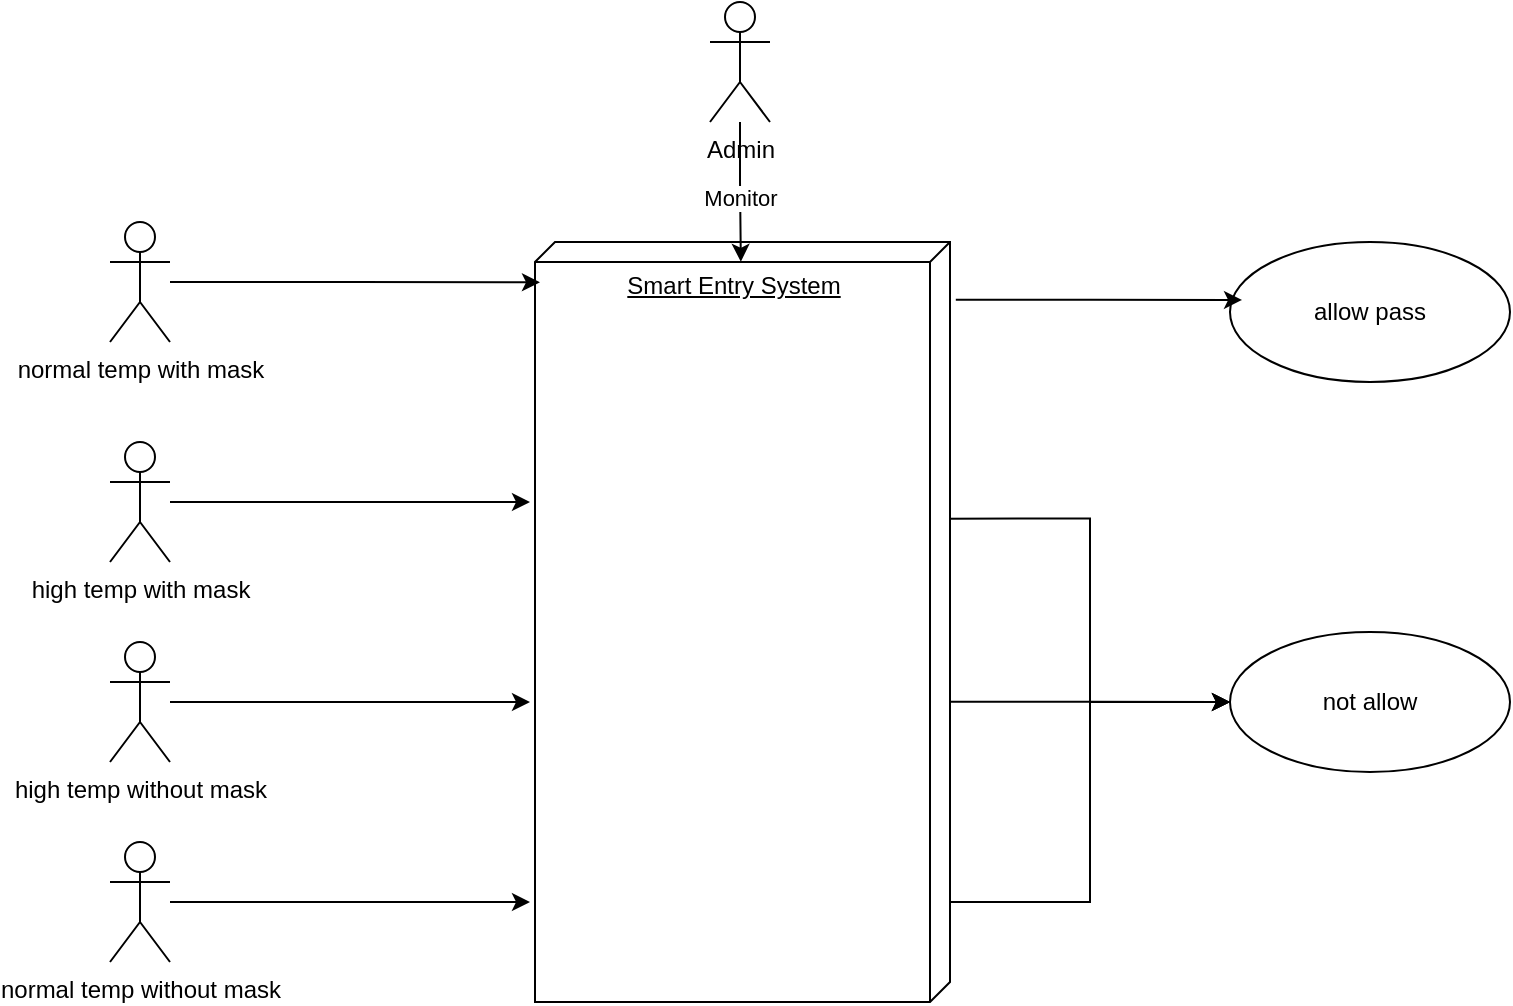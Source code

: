 <mxfile version="24.7.7" pages="4">
  <diagram id="C5RBs43oDa-KdzZeNtuy" name="user cases">
    <mxGraphModel dx="1395" dy="615" grid="1" gridSize="10" guides="1" tooltips="1" connect="1" arrows="1" fold="1" page="1" pageScale="1" pageWidth="827" pageHeight="1169" math="0" shadow="0">
      <root>
        <mxCell id="WIyWlLk6GJQsqaUBKTNV-0" />
        <mxCell id="WIyWlLk6GJQsqaUBKTNV-1" parent="WIyWlLk6GJQsqaUBKTNV-0" />
        <mxCell id="0QGMCRXz4lvSK_JVcnAO-0" value="normal temp with mask" style="shape=umlActor;verticalLabelPosition=bottom;verticalAlign=top;html=1;" parent="WIyWlLk6GJQsqaUBKTNV-1" vertex="1">
          <mxGeometry x="64" y="160" width="30" height="60" as="geometry" />
        </mxCell>
        <mxCell id="0QGMCRXz4lvSK_JVcnAO-1" value="high temp with mask" style="shape=umlActor;verticalLabelPosition=bottom;verticalAlign=top;html=1;" parent="WIyWlLk6GJQsqaUBKTNV-1" vertex="1">
          <mxGeometry x="64" y="270" width="30" height="60" as="geometry" />
        </mxCell>
        <mxCell id="0QGMCRXz4lvSK_JVcnAO-2" value="high temp without mask" style="shape=umlActor;verticalLabelPosition=bottom;verticalAlign=top;html=1;" parent="WIyWlLk6GJQsqaUBKTNV-1" vertex="1">
          <mxGeometry x="64" y="370" width="30" height="60" as="geometry" />
        </mxCell>
        <mxCell id="0QGMCRXz4lvSK_JVcnAO-33" style="edgeStyle=orthogonalEdgeStyle;rounded=0;orthogonalLoop=1;jettySize=auto;html=1;" parent="WIyWlLk6GJQsqaUBKTNV-1" source="0QGMCRXz4lvSK_JVcnAO-3" edge="1">
          <mxGeometry relative="1" as="geometry">
            <mxPoint x="274.0" y="500" as="targetPoint" />
          </mxGeometry>
        </mxCell>
        <mxCell id="0QGMCRXz4lvSK_JVcnAO-3" value="normal temp without mask" style="shape=umlActor;verticalLabelPosition=bottom;verticalAlign=top;html=1;" parent="WIyWlLk6GJQsqaUBKTNV-1" vertex="1">
          <mxGeometry x="64" y="470" width="30" height="60" as="geometry" />
        </mxCell>
        <mxCell id="0QGMCRXz4lvSK_JVcnAO-4" value="Admin" style="shape=umlActor;verticalLabelPosition=bottom;verticalAlign=top;html=1;" parent="WIyWlLk6GJQsqaUBKTNV-1" vertex="1">
          <mxGeometry x="364" y="50" width="30" height="60" as="geometry" />
        </mxCell>
        <mxCell id="0QGMCRXz4lvSK_JVcnAO-10" value="allow pass" style="ellipse;whiteSpace=wrap;html=1;" parent="WIyWlLk6GJQsqaUBKTNV-1" vertex="1">
          <mxGeometry x="624" y="170" width="140" height="70" as="geometry" />
        </mxCell>
        <mxCell id="xtEBeBCp0FPaz9sLcxb2-2" style="edgeStyle=orthogonalEdgeStyle;rounded=0;orthogonalLoop=1;jettySize=auto;html=1;entryX=0;entryY=0.5;entryDx=0;entryDy=0;exitX=0.364;exitY=0.012;exitDx=0;exitDy=0;exitPerimeter=0;" edge="1" parent="WIyWlLk6GJQsqaUBKTNV-1" source="0QGMCRXz4lvSK_JVcnAO-24" target="xtEBeBCp0FPaz9sLcxb2-1">
          <mxGeometry relative="1" as="geometry" />
        </mxCell>
        <mxCell id="xtEBeBCp0FPaz9sLcxb2-3" style="edgeStyle=orthogonalEdgeStyle;rounded=0;orthogonalLoop=1;jettySize=auto;html=1;entryX=0;entryY=0.5;entryDx=0;entryDy=0;exitX=0.605;exitY=0;exitDx=0;exitDy=0;exitPerimeter=0;" edge="1" parent="WIyWlLk6GJQsqaUBKTNV-1" source="0QGMCRXz4lvSK_JVcnAO-24" target="xtEBeBCp0FPaz9sLcxb2-1">
          <mxGeometry relative="1" as="geometry" />
        </mxCell>
        <mxCell id="xtEBeBCp0FPaz9sLcxb2-4" style="edgeStyle=orthogonalEdgeStyle;rounded=0;orthogonalLoop=1;jettySize=auto;html=1;entryX=0;entryY=0.5;entryDx=0;entryDy=0;" edge="1" parent="WIyWlLk6GJQsqaUBKTNV-1" source="0QGMCRXz4lvSK_JVcnAO-24" target="xtEBeBCp0FPaz9sLcxb2-1">
          <mxGeometry relative="1" as="geometry">
            <Array as="points">
              <mxPoint x="554" y="500" />
              <mxPoint x="554" y="400" />
            </Array>
          </mxGeometry>
        </mxCell>
        <mxCell id="0QGMCRXz4lvSK_JVcnAO-24" value="&lt;div style=&quot;&quot;&gt;&lt;span style=&quot;background-color: initial;&quot;&gt;Smart Entry System&lt;/span&gt;&lt;/div&gt;" style="verticalAlign=top;align=center;spacingTop=8;spacingLeft=2;spacingRight=12;shape=cube;size=10;direction=south;fontStyle=4;html=1;whiteSpace=wrap;" parent="WIyWlLk6GJQsqaUBKTNV-1" vertex="1">
          <mxGeometry x="276.5" y="170" width="207.5" height="380" as="geometry" />
        </mxCell>
        <mxCell id="0QGMCRXz4lvSK_JVcnAO-26" style="edgeStyle=orthogonalEdgeStyle;rounded=0;orthogonalLoop=1;jettySize=auto;html=1;entryX=0.026;entryY=0.504;entryDx=0;entryDy=0;entryPerimeter=0;" parent="WIyWlLk6GJQsqaUBKTNV-1" source="0QGMCRXz4lvSK_JVcnAO-4" target="0QGMCRXz4lvSK_JVcnAO-24" edge="1">
          <mxGeometry relative="1" as="geometry" />
        </mxCell>
        <mxCell id="0QGMCRXz4lvSK_JVcnAO-27" value="Monitor" style="edgeLabel;html=1;align=center;verticalAlign=middle;resizable=0;points=[];" parent="0QGMCRXz4lvSK_JVcnAO-26" vertex="1" connectable="0">
          <mxGeometry x="0.094" y="-1" relative="1" as="geometry">
            <mxPoint as="offset" />
          </mxGeometry>
        </mxCell>
        <mxCell id="0QGMCRXz4lvSK_JVcnAO-30" style="edgeStyle=orthogonalEdgeStyle;rounded=0;orthogonalLoop=1;jettySize=auto;html=1;entryX=0.053;entryY=0.988;entryDx=0;entryDy=0;entryPerimeter=0;" parent="WIyWlLk6GJQsqaUBKTNV-1" source="0QGMCRXz4lvSK_JVcnAO-0" target="0QGMCRXz4lvSK_JVcnAO-24" edge="1">
          <mxGeometry relative="1" as="geometry" />
        </mxCell>
        <mxCell id="0QGMCRXz4lvSK_JVcnAO-31" style="edgeStyle=orthogonalEdgeStyle;rounded=0;orthogonalLoop=1;jettySize=auto;html=1;" parent="WIyWlLk6GJQsqaUBKTNV-1" source="0QGMCRXz4lvSK_JVcnAO-1" edge="1">
          <mxGeometry relative="1" as="geometry">
            <mxPoint x="274" y="300" as="targetPoint" />
          </mxGeometry>
        </mxCell>
        <mxCell id="0QGMCRXz4lvSK_JVcnAO-32" style="edgeStyle=orthogonalEdgeStyle;rounded=0;orthogonalLoop=1;jettySize=auto;html=1;" parent="WIyWlLk6GJQsqaUBKTNV-1" source="0QGMCRXz4lvSK_JVcnAO-2" edge="1">
          <mxGeometry relative="1" as="geometry">
            <mxPoint x="274" y="400" as="targetPoint" />
          </mxGeometry>
        </mxCell>
        <mxCell id="xtEBeBCp0FPaz9sLcxb2-0" style="edgeStyle=orthogonalEdgeStyle;rounded=0;orthogonalLoop=1;jettySize=auto;html=1;entryX=0.043;entryY=0.414;entryDx=0;entryDy=0;entryPerimeter=0;exitX=0.076;exitY=-0.014;exitDx=0;exitDy=0;exitPerimeter=0;" edge="1" parent="WIyWlLk6GJQsqaUBKTNV-1" source="0QGMCRXz4lvSK_JVcnAO-24" target="0QGMCRXz4lvSK_JVcnAO-10">
          <mxGeometry relative="1" as="geometry" />
        </mxCell>
        <mxCell id="xtEBeBCp0FPaz9sLcxb2-1" value="not allow" style="ellipse;whiteSpace=wrap;html=1;" vertex="1" parent="WIyWlLk6GJQsqaUBKTNV-1">
          <mxGeometry x="624" y="365" width="140" height="70" as="geometry" />
        </mxCell>
      </root>
    </mxGraphModel>
  </diagram>
  <diagram id="FHRo0koj6ilt4YAGi9Yn" name="sequence diagram">
    <mxGraphModel dx="1034" dy="452" grid="1" gridSize="10" guides="1" tooltips="1" connect="1" arrows="1" fold="1" page="1" pageScale="1" pageWidth="827" pageHeight="1169" math="0" shadow="0">
      <root>
        <mxCell id="0" />
        <mxCell id="1" parent="0" />
        <mxCell id="QjpgvyxD9soHx6lmHtPM-10" style="edgeStyle=orthogonalEdgeStyle;rounded=0;orthogonalLoop=1;jettySize=auto;html=1;curved=0;" edge="1" parent="1">
          <mxGeometry relative="1" as="geometry">
            <mxPoint x="59.929" y="240" as="sourcePoint" />
            <mxPoint x="189.5" y="240" as="targetPoint" />
          </mxGeometry>
        </mxCell>
        <mxCell id="QjpgvyxD9soHx6lmHtPM-13" value="read" style="edgeLabel;html=1;align=center;verticalAlign=middle;resizable=0;points=[];" vertex="1" connectable="0" parent="QjpgvyxD9soHx6lmHtPM-10">
          <mxGeometry x="-0.009" relative="1" as="geometry">
            <mxPoint y="-10" as="offset" />
          </mxGeometry>
        </mxCell>
        <mxCell id="QjpgvyxD9soHx6lmHtPM-1" value="Raspberry Pi" style="shape=umlLifeline;perimeter=lifelinePerimeter;whiteSpace=wrap;html=1;container=1;dropTarget=0;collapsible=0;recursiveResize=0;outlineConnect=0;portConstraint=eastwest;newEdgeStyle={&quot;curved&quot;:0,&quot;rounded&quot;:0};" vertex="1" parent="1">
          <mxGeometry x="10" y="180" width="100" height="460" as="geometry" />
        </mxCell>
        <mxCell id="QjpgvyxD9soHx6lmHtPM-15" value="" style="html=1;points=[[0,0,0,0,5],[0,1,0,0,-5],[1,0,0,0,5],[1,1,0,0,-5]];perimeter=orthogonalPerimeter;outlineConnect=0;targetShapes=umlLifeline;portConstraint=eastwest;newEdgeStyle={&quot;curved&quot;:0,&quot;rounded&quot;:0};" vertex="1" parent="QjpgvyxD9soHx6lmHtPM-1">
          <mxGeometry x="45" y="50" width="10" height="400" as="geometry" />
        </mxCell>
        <mxCell id="QjpgvyxD9soHx6lmHtPM-20" style="edgeStyle=orthogonalEdgeStyle;rounded=0;orthogonalLoop=1;jettySize=auto;html=1;curved=0;" edge="1" parent="QjpgvyxD9soHx6lmHtPM-1" target="QjpgvyxD9soHx6lmHtPM-30">
          <mxGeometry relative="1" as="geometry">
            <mxPoint x="65" y="130" as="sourcePoint" />
            <mxPoint x="65" y="160" as="targetPoint" />
            <Array as="points">
              <mxPoint x="100" y="130" />
              <mxPoint x="100" y="210" />
            </Array>
          </mxGeometry>
        </mxCell>
        <mxCell id="QjpgvyxD9soHx6lmHtPM-21" value="is normal temp ?" style="edgeLabel;html=1;align=center;verticalAlign=middle;resizable=0;points=[];" vertex="1" connectable="0" parent="QjpgvyxD9soHx6lmHtPM-20">
          <mxGeometry x="-0.55" relative="1" as="geometry">
            <mxPoint x="27" y="-10" as="offset" />
          </mxGeometry>
        </mxCell>
        <mxCell id="QjpgvyxD9soHx6lmHtPM-25" value="Yes" style="edgeLabel;html=1;align=center;verticalAlign=middle;resizable=0;points=[];" vertex="1" connectable="0" parent="QjpgvyxD9soHx6lmHtPM-20">
          <mxGeometry x="0.592" y="2" relative="1" as="geometry">
            <mxPoint x="14" y="-52" as="offset" />
          </mxGeometry>
        </mxCell>
        <mxCell id="QjpgvyxD9soHx6lmHtPM-30" value="" style="html=1;points=[[0,0,0,0,5],[0,1,0,0,-5],[1,0,0,0,5],[1,1,0,0,-5]];perimeter=orthogonalPerimeter;outlineConnect=0;targetShapes=umlLifeline;portConstraint=eastwest;newEdgeStyle={&quot;curved&quot;:0,&quot;rounded&quot;:0};" vertex="1" parent="QjpgvyxD9soHx6lmHtPM-1">
          <mxGeometry x="55" y="130" width="10" height="80" as="geometry" />
        </mxCell>
        <mxCell id="QjpgvyxD9soHx6lmHtPM-35" style="edgeStyle=orthogonalEdgeStyle;rounded=0;orthogonalLoop=1;jettySize=auto;html=1;curved=0;" edge="1" parent="QjpgvyxD9soHx6lmHtPM-1" target="QjpgvyxD9soHx6lmHtPM-37">
          <mxGeometry relative="1" as="geometry">
            <mxPoint x="55" y="250" as="sourcePoint" />
            <mxPoint x="70" y="330" as="targetPoint" />
            <Array as="points">
              <mxPoint x="80" y="250" />
              <mxPoint x="80" y="330" />
            </Array>
          </mxGeometry>
        </mxCell>
        <mxCell id="QjpgvyxD9soHx6lmHtPM-40" value="Process Images or Video Stream with CNN and OpenCV" style="edgeLabel;html=1;align=center;verticalAlign=middle;resizable=0;points=[];" vertex="1" connectable="0" parent="QjpgvyxD9soHx6lmHtPM-35">
          <mxGeometry x="-0.222" relative="1" as="geometry">
            <mxPoint x="140" y="-12" as="offset" />
          </mxGeometry>
        </mxCell>
        <mxCell id="QjpgvyxD9soHx6lmHtPM-37" value="" style="html=1;points=[[0,0,0,0,5],[0,1,0,0,-5],[1,0,0,0,5],[1,1,0,0,-5]];perimeter=orthogonalPerimeter;outlineConnect=0;targetShapes=umlLifeline;portConstraint=eastwest;newEdgeStyle={&quot;curved&quot;:0,&quot;rounded&quot;:0};" vertex="1" parent="QjpgvyxD9soHx6lmHtPM-1">
          <mxGeometry x="55" y="250" width="10" height="80" as="geometry" />
        </mxCell>
        <mxCell id="QjpgvyxD9soHx6lmHtPM-2" value="IR sensor" style="shape=umlLifeline;perimeter=lifelinePerimeter;whiteSpace=wrap;html=1;container=1;dropTarget=0;collapsible=0;recursiveResize=0;outlineConnect=0;portConstraint=eastwest;newEdgeStyle={&quot;curved&quot;:0,&quot;rounded&quot;:0};" vertex="1" parent="1">
          <mxGeometry x="140" y="180" width="100" height="460" as="geometry" />
        </mxCell>
        <mxCell id="QjpgvyxD9soHx6lmHtPM-16" value="" style="html=1;points=[[0,0,0,0,5],[0,1,0,0,-5],[1,0,0,0,5],[1,1,0,0,-5]];perimeter=orthogonalPerimeter;outlineConnect=0;targetShapes=umlLifeline;portConstraint=eastwest;newEdgeStyle={&quot;curved&quot;:0,&quot;rounded&quot;:0};" vertex="1" parent="QjpgvyxD9soHx6lmHtPM-2">
          <mxGeometry x="45" y="50" width="10" height="30" as="geometry" />
        </mxCell>
        <mxCell id="QjpgvyxD9soHx6lmHtPM-32" style="edgeStyle=orthogonalEdgeStyle;rounded=0;orthogonalLoop=1;jettySize=auto;html=1;curved=0;" edge="1" parent="1" target="QjpgvyxD9soHx6lmHtPM-31">
          <mxGeometry relative="1" as="geometry">
            <mxPoint x="67.65" y="540" as="sourcePoint" />
            <mxPoint x="812.35" y="541.1" as="targetPoint" />
            <Array as="points">
              <mxPoint x="416" y="540" />
              <mxPoint x="416" y="541" />
            </Array>
          </mxGeometry>
        </mxCell>
        <mxCell id="QjpgvyxD9soHx6lmHtPM-33" value="Send Processed Image or VIdeo Stream through Wifi to UI Monitor" style="edgeLabel;html=1;align=center;verticalAlign=middle;resizable=0;points=[];" vertex="1" connectable="0" parent="QjpgvyxD9soHx6lmHtPM-32">
          <mxGeometry x="-0.682" y="-2" relative="1" as="geometry">
            <mxPoint x="228" y="-12" as="offset" />
          </mxGeometry>
        </mxCell>
        <mxCell id="QjpgvyxD9soHx6lmHtPM-3" value="Camera" style="shape=umlLifeline;perimeter=lifelinePerimeter;whiteSpace=wrap;html=1;container=1;dropTarget=0;collapsible=0;recursiveResize=0;outlineConnect=0;portConstraint=eastwest;newEdgeStyle={&quot;curved&quot;:0,&quot;rounded&quot;:0};" vertex="1" parent="1">
          <mxGeometry x="270" y="180" width="100" height="460" as="geometry" />
        </mxCell>
        <mxCell id="QjpgvyxD9soHx6lmHtPM-7" value="LED" style="shape=umlLifeline;perimeter=lifelinePerimeter;whiteSpace=wrap;html=1;container=1;dropTarget=0;collapsible=0;recursiveResize=0;outlineConnect=0;portConstraint=eastwest;newEdgeStyle={&quot;curved&quot;:0,&quot;rounded&quot;:0};" vertex="1" parent="1">
          <mxGeometry x="390" y="180" width="100" height="460" as="geometry" />
        </mxCell>
        <mxCell id="QjpgvyxD9soHx6lmHtPM-8" value="Motor" style="shape=umlLifeline;perimeter=lifelinePerimeter;whiteSpace=wrap;html=1;container=1;dropTarget=0;collapsible=0;recursiveResize=0;outlineConnect=0;portConstraint=eastwest;newEdgeStyle={&quot;curved&quot;:0,&quot;rounded&quot;:0};" vertex="1" parent="1">
          <mxGeometry x="510" y="180" width="100" height="460" as="geometry" />
        </mxCell>
        <mxCell id="QjpgvyxD9soHx6lmHtPM-9" value="UI / Frontend / Monitor" style="shape=umlLifeline;perimeter=lifelinePerimeter;whiteSpace=wrap;html=1;container=1;dropTarget=0;collapsible=0;recursiveResize=0;outlineConnect=0;portConstraint=eastwest;newEdgeStyle={&quot;curved&quot;:0,&quot;rounded&quot;:0};" vertex="1" parent="1">
          <mxGeometry x="760" y="180" width="100" height="460" as="geometry" />
        </mxCell>
        <mxCell id="QjpgvyxD9soHx6lmHtPM-22" value="return" style="html=1;verticalAlign=bottom;endArrow=open;dashed=1;endSize=8;curved=0;rounded=0;" edge="1" parent="1">
          <mxGeometry relative="1" as="geometry">
            <mxPoint x="185" y="260" as="sourcePoint" />
            <mxPoint x="65" y="260" as="targetPoint" />
          </mxGeometry>
        </mxCell>
        <mxCell id="VcWdHnvXpeHY2NdDTLvW-1" style="edgeStyle=orthogonalEdgeStyle;rounded=0;orthogonalLoop=1;jettySize=auto;html=1;curved=0;" edge="1" parent="1" source="QjpgvyxD9soHx6lmHtPM-31" target="QjpgvyxD9soHx6lmHtPM-9">
          <mxGeometry relative="1" as="geometry">
            <Array as="points">
              <mxPoint x="750" y="580" />
              <mxPoint x="750" y="580" />
            </Array>
          </mxGeometry>
        </mxCell>
        <mxCell id="VcWdHnvXpeHY2NdDTLvW-2" value="display on UI, temperature and mask wearing info" style="edgeLabel;html=1;align=center;verticalAlign=middle;resizable=0;points=[];" vertex="1" connectable="0" parent="VcWdHnvXpeHY2NdDTLvW-1">
          <mxGeometry x="-0.148" y="2" relative="1" as="geometry">
            <mxPoint x="9" y="-18" as="offset" />
          </mxGeometry>
        </mxCell>
        <mxCell id="QjpgvyxD9soHx6lmHtPM-31" value="Wifi Module" style="shape=umlLifeline;perimeter=lifelinePerimeter;whiteSpace=wrap;html=1;container=1;dropTarget=0;collapsible=0;recursiveResize=0;outlineConnect=0;portConstraint=eastwest;newEdgeStyle={&quot;curved&quot;:0,&quot;rounded&quot;:0};" vertex="1" parent="1">
          <mxGeometry x="640" y="180" width="100" height="460" as="geometry" />
        </mxCell>
        <mxCell id="QjpgvyxD9soHx6lmHtPM-38" style="edgeStyle=orthogonalEdgeStyle;rounded=0;orthogonalLoop=1;jettySize=auto;html=1;curved=0;" edge="1" parent="1" target="QjpgvyxD9soHx6lmHtPM-3">
          <mxGeometry relative="1" as="geometry">
            <mxPoint x="60" y="410" as="sourcePoint" />
            <mxPoint x="317.25" y="400" as="targetPoint" />
          </mxGeometry>
        </mxCell>
        <mxCell id="QjpgvyxD9soHx6lmHtPM-39" value="Capture Image or Video Stream" style="edgeLabel;html=1;align=center;verticalAlign=middle;resizable=0;points=[];" vertex="1" connectable="0" parent="QjpgvyxD9soHx6lmHtPM-38">
          <mxGeometry x="-0.513" y="2" relative="1" as="geometry">
            <mxPoint x="72" y="-8" as="offset" />
          </mxGeometry>
        </mxCell>
        <mxCell id="QjpgvyxD9soHx6lmHtPM-41" style="edgeStyle=orthogonalEdgeStyle;rounded=0;orthogonalLoop=1;jettySize=auto;html=1;curved=0;" edge="1" parent="1" target="QjpgvyxD9soHx6lmHtPM-7">
          <mxGeometry relative="1" as="geometry">
            <mxPoint x="65" y="585" as="sourcePoint" />
            <mxPoint x="430" y="586" as="targetPoint" />
            <Array as="points">
              <mxPoint x="65" y="586" />
            </Array>
          </mxGeometry>
        </mxCell>
        <mxCell id="QjpgvyxD9soHx6lmHtPM-42" value="Control LED" style="edgeLabel;html=1;align=center;verticalAlign=middle;resizable=0;points=[];" vertex="1" connectable="0" parent="QjpgvyxD9soHx6lmHtPM-41">
          <mxGeometry x="-0.229" y="1" relative="1" as="geometry">
            <mxPoint x="14" y="-14" as="offset" />
          </mxGeometry>
        </mxCell>
        <mxCell id="QjpgvyxD9soHx6lmHtPM-43" style="edgeStyle=orthogonalEdgeStyle;rounded=0;orthogonalLoop=1;jettySize=auto;html=1;curved=0;" edge="1" parent="1">
          <mxGeometry relative="1" as="geometry">
            <mxPoint x="65" y="620" as="sourcePoint" />
            <mxPoint x="560" y="620" as="targetPoint" />
          </mxGeometry>
        </mxCell>
        <mxCell id="QjpgvyxD9soHx6lmHtPM-44" value="Control Motor Close or Open" style="edgeLabel;html=1;align=center;verticalAlign=middle;resizable=0;points=[];" vertex="1" connectable="0" parent="QjpgvyxD9soHx6lmHtPM-43">
          <mxGeometry x="-0.108" y="2" relative="1" as="geometry">
            <mxPoint y="-8" as="offset" />
          </mxGeometry>
        </mxCell>
      </root>
    </mxGraphModel>
  </diagram>
  <diagram id="dj8XRFqD-y6cjQ53Qm8I" name="component diagram">
    <mxGraphModel dx="1249" dy="546" grid="1" gridSize="10" guides="1" tooltips="1" connect="1" arrows="1" fold="1" page="1" pageScale="1" pageWidth="827" pageHeight="1169" math="0" shadow="0">
      <root>
        <mxCell id="0" />
        <mxCell id="1" parent="0" />
        <mxCell id="Gmq6YplB2k_XXYcuNW31-27" style="edgeStyle=orthogonalEdgeStyle;rounded=0;orthogonalLoop=1;jettySize=auto;html=1;entryX=1;entryY=0.5;entryDx=0;entryDy=0;" edge="1" parent="1" source="Gmq6YplB2k_XXYcuNW31-1" target="Gmq6YplB2k_XXYcuNW31-21">
          <mxGeometry relative="1" as="geometry" />
        </mxCell>
        <mxCell id="Gmq6YplB2k_XXYcuNW31-28" value="Facial Mask Detection" style="edgeLabel;html=1;align=center;verticalAlign=middle;resizable=0;points=[];" vertex="1" connectable="0" parent="Gmq6YplB2k_XXYcuNW31-27">
          <mxGeometry x="0.536" y="2" relative="1" as="geometry">
            <mxPoint as="offset" />
          </mxGeometry>
        </mxCell>
        <mxCell id="Gmq6YplB2k_XXYcuNW31-34" style="edgeStyle=orthogonalEdgeStyle;rounded=0;orthogonalLoop=1;jettySize=auto;html=1;entryX=0.5;entryY=0;entryDx=0;entryDy=0;" edge="1" parent="1" source="Gmq6YplB2k_XXYcuNW31-1" target="Gmq6YplB2k_XXYcuNW31-9">
          <mxGeometry relative="1" as="geometry" />
        </mxCell>
        <mxCell id="Gmq6YplB2k_XXYcuNW31-35" value="Send processed Image data / video stream through" style="edgeLabel;html=1;align=center;verticalAlign=middle;resizable=0;points=[];" vertex="1" connectable="0" parent="Gmq6YplB2k_XXYcuNW31-34">
          <mxGeometry x="-0.182" y="-4" relative="1" as="geometry">
            <mxPoint as="offset" />
          </mxGeometry>
        </mxCell>
        <mxCell id="Gmq6YplB2k_XXYcuNW31-38" style="edgeStyle=orthogonalEdgeStyle;rounded=0;orthogonalLoop=1;jettySize=auto;html=1;entryX=0;entryY=0.5;entryDx=0;entryDy=0;" edge="1" parent="1" source="Gmq6YplB2k_XXYcuNW31-1" target="Gmq6YplB2k_XXYcuNW31-5">
          <mxGeometry relative="1" as="geometry" />
        </mxCell>
        <mxCell id="Gmq6YplB2k_XXYcuNW31-40" value="control" style="edgeLabel;html=1;align=center;verticalAlign=middle;resizable=0;points=[];" vertex="1" connectable="0" parent="Gmq6YplB2k_XXYcuNW31-38">
          <mxGeometry x="0.571" y="2" relative="1" as="geometry">
            <mxPoint as="offset" />
          </mxGeometry>
        </mxCell>
        <mxCell id="Gmq6YplB2k_XXYcuNW31-39" style="edgeStyle=orthogonalEdgeStyle;rounded=0;orthogonalLoop=1;jettySize=auto;html=1;entryX=0;entryY=0.5;entryDx=0;entryDy=0;" edge="1" parent="1" source="Gmq6YplB2k_XXYcuNW31-1" target="Gmq6YplB2k_XXYcuNW31-17">
          <mxGeometry relative="1" as="geometry">
            <Array as="points">
              <mxPoint x="500" y="205" />
              <mxPoint x="500" y="270" />
              <mxPoint x="550" y="270" />
            </Array>
          </mxGeometry>
        </mxCell>
        <mxCell id="Gmq6YplB2k_XXYcuNW31-41" value="control" style="edgeLabel;html=1;align=center;verticalAlign=middle;resizable=0;points=[];" vertex="1" connectable="0" parent="Gmq6YplB2k_XXYcuNW31-39">
          <mxGeometry x="0.597" relative="1" as="geometry">
            <mxPoint as="offset" />
          </mxGeometry>
        </mxCell>
        <mxCell id="Gmq6YplB2k_XXYcuNW31-1" value="Raspberry Pi" style="html=1;dropTarget=0;whiteSpace=wrap;" vertex="1" parent="1">
          <mxGeometry x="270" y="160" width="180" height="90" as="geometry" />
        </mxCell>
        <mxCell id="Gmq6YplB2k_XXYcuNW31-2" value="" style="shape=module;jettyWidth=8;jettyHeight=4;" vertex="1" parent="Gmq6YplB2k_XXYcuNW31-1">
          <mxGeometry x="1" width="20" height="20" relative="1" as="geometry">
            <mxPoint x="-27" y="7" as="offset" />
          </mxGeometry>
        </mxCell>
        <mxCell id="Gmq6YplB2k_XXYcuNW31-3" value="Camera" style="html=1;dropTarget=0;whiteSpace=wrap;" vertex="1" parent="1">
          <mxGeometry x="160" y="10" width="180" height="90" as="geometry" />
        </mxCell>
        <mxCell id="Gmq6YplB2k_XXYcuNW31-4" value="" style="shape=module;jettyWidth=8;jettyHeight=4;" vertex="1" parent="Gmq6YplB2k_XXYcuNW31-3">
          <mxGeometry x="1" width="20" height="20" relative="1" as="geometry">
            <mxPoint x="-27" y="7" as="offset" />
          </mxGeometry>
        </mxCell>
        <mxCell id="Gmq6YplB2k_XXYcuNW31-5" value="LED" style="html=1;dropTarget=0;whiteSpace=wrap;" vertex="1" parent="1">
          <mxGeometry x="550" y="120" width="180" height="90" as="geometry" />
        </mxCell>
        <mxCell id="Gmq6YplB2k_XXYcuNW31-6" value="" style="shape=module;jettyWidth=8;jettyHeight=4;" vertex="1" parent="Gmq6YplB2k_XXYcuNW31-5">
          <mxGeometry x="1" width="20" height="20" relative="1" as="geometry">
            <mxPoint x="-27" y="7" as="offset" />
          </mxGeometry>
        </mxCell>
        <mxCell id="Gmq6YplB2k_XXYcuNW31-7" value="IR sensor" style="html=1;dropTarget=0;whiteSpace=wrap;" vertex="1" parent="1">
          <mxGeometry x="370" y="10" width="180" height="90" as="geometry" />
        </mxCell>
        <mxCell id="Gmq6YplB2k_XXYcuNW31-8" value="" style="shape=module;jettyWidth=8;jettyHeight=4;" vertex="1" parent="Gmq6YplB2k_XXYcuNW31-7">
          <mxGeometry x="1" width="20" height="20" relative="1" as="geometry">
            <mxPoint x="-27" y="7" as="offset" />
          </mxGeometry>
        </mxCell>
        <mxCell id="Gmq6YplB2k_XXYcuNW31-36" style="edgeStyle=orthogonalEdgeStyle;rounded=0;orthogonalLoop=1;jettySize=auto;html=1;entryX=0.5;entryY=0;entryDx=0;entryDy=0;" edge="1" parent="1" source="Gmq6YplB2k_XXYcuNW31-9" target="Gmq6YplB2k_XXYcuNW31-11">
          <mxGeometry relative="1" as="geometry" />
        </mxCell>
        <mxCell id="Gmq6YplB2k_XXYcuNW31-37" value="Display on UI" style="edgeLabel;html=1;align=center;verticalAlign=middle;resizable=0;points=[];" vertex="1" connectable="0" parent="Gmq6YplB2k_XXYcuNW31-36">
          <mxGeometry x="-0.129" y="-2" relative="1" as="geometry">
            <mxPoint as="offset" />
          </mxGeometry>
        </mxCell>
        <mxCell id="Gmq6YplB2k_XXYcuNW31-9" value="Wifi Module" style="html=1;dropTarget=0;whiteSpace=wrap;" vertex="1" parent="1">
          <mxGeometry x="270" y="310" width="180" height="90" as="geometry" />
        </mxCell>
        <mxCell id="Gmq6YplB2k_XXYcuNW31-10" value="" style="shape=module;jettyWidth=8;jettyHeight=4;" vertex="1" parent="Gmq6YplB2k_XXYcuNW31-9">
          <mxGeometry x="1" width="20" height="20" relative="1" as="geometry">
            <mxPoint x="-27" y="7" as="offset" />
          </mxGeometry>
        </mxCell>
        <mxCell id="Gmq6YplB2k_XXYcuNW31-11" value="UI / frontend" style="html=1;dropTarget=0;whiteSpace=wrap;" vertex="1" parent="1">
          <mxGeometry x="270" y="460" width="180" height="90" as="geometry" />
        </mxCell>
        <mxCell id="Gmq6YplB2k_XXYcuNW31-12" value="" style="shape=module;jettyWidth=8;jettyHeight=4;" vertex="1" parent="Gmq6YplB2k_XXYcuNW31-11">
          <mxGeometry x="1" width="20" height="20" relative="1" as="geometry">
            <mxPoint x="-27" y="7" as="offset" />
          </mxGeometry>
        </mxCell>
        <mxCell id="Gmq6YplB2k_XXYcuNW31-17" value="Motor" style="html=1;dropTarget=0;whiteSpace=wrap;" vertex="1" parent="1">
          <mxGeometry x="550" y="230" width="180" height="90" as="geometry" />
        </mxCell>
        <mxCell id="Gmq6YplB2k_XXYcuNW31-18" value="" style="shape=module;jettyWidth=8;jettyHeight=4;" vertex="1" parent="Gmq6YplB2k_XXYcuNW31-17">
          <mxGeometry x="1" width="20" height="20" relative="1" as="geometry">
            <mxPoint x="-27" y="7" as="offset" />
          </mxGeometry>
        </mxCell>
        <mxCell id="Gmq6YplB2k_XXYcuNW31-19" value="OpenCV" style="html=1;dropTarget=0;whiteSpace=wrap;" vertex="1" parent="1">
          <mxGeometry y="240" width="180" height="90" as="geometry" />
        </mxCell>
        <mxCell id="Gmq6YplB2k_XXYcuNW31-20" value="" style="shape=module;jettyWidth=8;jettyHeight=4;" vertex="1" parent="Gmq6YplB2k_XXYcuNW31-19">
          <mxGeometry x="1" width="20" height="20" relative="1" as="geometry">
            <mxPoint x="-27" y="7" as="offset" />
          </mxGeometry>
        </mxCell>
        <mxCell id="Gmq6YplB2k_XXYcuNW31-29" style="edgeStyle=orthogonalEdgeStyle;rounded=0;orthogonalLoop=1;jettySize=auto;html=1;" edge="1" parent="1" source="Gmq6YplB2k_XXYcuNW31-21" target="Gmq6YplB2k_XXYcuNW31-19">
          <mxGeometry relative="1" as="geometry" />
        </mxCell>
        <mxCell id="Gmq6YplB2k_XXYcuNW31-30" value="Image process, add recognized area" style="edgeLabel;html=1;align=center;verticalAlign=middle;resizable=0;points=[];" vertex="1" connectable="0" parent="Gmq6YplB2k_XXYcuNW31-29">
          <mxGeometry x="-0.232" relative="1" as="geometry">
            <mxPoint as="offset" />
          </mxGeometry>
        </mxCell>
        <mxCell id="Gmq6YplB2k_XXYcuNW31-21" value="CNN" style="html=1;dropTarget=0;whiteSpace=wrap;" vertex="1" parent="1">
          <mxGeometry y="110" width="180" height="90" as="geometry" />
        </mxCell>
        <mxCell id="Gmq6YplB2k_XXYcuNW31-22" value="" style="shape=module;jettyWidth=8;jettyHeight=4;" vertex="1" parent="Gmq6YplB2k_XXYcuNW31-21">
          <mxGeometry x="1" width="20" height="20" relative="1" as="geometry">
            <mxPoint x="-27" y="7" as="offset" />
          </mxGeometry>
        </mxCell>
        <mxCell id="Gmq6YplB2k_XXYcuNW31-23" style="edgeStyle=orthogonalEdgeStyle;rounded=0;orthogonalLoop=1;jettySize=auto;html=1;entryX=0.644;entryY=1.025;entryDx=0;entryDy=0;entryPerimeter=0;" edge="1" parent="1" source="Gmq6YplB2k_XXYcuNW31-1" target="Gmq6YplB2k_XXYcuNW31-3">
          <mxGeometry relative="1" as="geometry" />
        </mxCell>
        <mxCell id="Gmq6YplB2k_XXYcuNW31-26" value="Capture" style="edgeLabel;html=1;align=center;verticalAlign=middle;resizable=0;points=[];" vertex="1" connectable="0" parent="Gmq6YplB2k_XXYcuNW31-23">
          <mxGeometry x="0.293" relative="1" as="geometry">
            <mxPoint as="offset" />
          </mxGeometry>
        </mxCell>
        <mxCell id="Gmq6YplB2k_XXYcuNW31-24" style="edgeStyle=orthogonalEdgeStyle;rounded=0;orthogonalLoop=1;jettySize=auto;html=1;entryX=0.378;entryY=1.008;entryDx=0;entryDy=0;entryPerimeter=0;" edge="1" parent="1" source="Gmq6YplB2k_XXYcuNW31-1" target="Gmq6YplB2k_XXYcuNW31-7">
          <mxGeometry relative="1" as="geometry" />
        </mxCell>
        <mxCell id="Gmq6YplB2k_XXYcuNW31-25" value="Read" style="edgeLabel;html=1;align=center;verticalAlign=middle;resizable=0;points=[];" vertex="1" connectable="0" parent="Gmq6YplB2k_XXYcuNW31-24">
          <mxGeometry x="0.031" y="1" relative="1" as="geometry">
            <mxPoint as="offset" />
          </mxGeometry>
        </mxCell>
        <mxCell id="Gmq6YplB2k_XXYcuNW31-33" style="edgeStyle=orthogonalEdgeStyle;rounded=0;orthogonalLoop=1;jettySize=auto;html=1;entryX=0.003;entryY=0.882;entryDx=0;entryDy=0;entryPerimeter=0;" edge="1" parent="1" source="Gmq6YplB2k_XXYcuNW31-19" target="Gmq6YplB2k_XXYcuNW31-1">
          <mxGeometry relative="1" as="geometry" />
        </mxCell>
      </root>
    </mxGraphModel>
  </diagram>
  <diagram id="KR3_7UHlFYzC7LTaU2YQ" name="status diagram">
    <mxGraphModel dx="1249" dy="546" grid="1" gridSize="10" guides="1" tooltips="1" connect="1" arrows="1" fold="1" page="1" pageScale="1" pageWidth="827" pageHeight="1169" math="0" shadow="0">
      <root>
        <mxCell id="0" />
        <mxCell id="1" parent="0" />
        <mxCell id="LtVpQhGH5DXBJA70SW93-1" value="Condition" style="rhombus;whiteSpace=wrap;html=1;fontColor=#000000;fillColor=#ffffc0;strokeColor=#ff0000;" vertex="1" parent="1">
          <mxGeometry x="320" y="310" width="80" height="40" as="geometry" />
        </mxCell>
        <mxCell id="LtVpQhGH5DXBJA70SW93-2" value="no" style="edgeStyle=orthogonalEdgeStyle;html=1;align=left;verticalAlign=bottom;endArrow=open;endSize=8;strokeColor=#ff0000;rounded=0;" edge="1" source="LtVpQhGH5DXBJA70SW93-1" parent="1">
          <mxGeometry x="-1" relative="1" as="geometry">
            <mxPoint x="500" y="330" as="targetPoint" />
          </mxGeometry>
        </mxCell>
        <mxCell id="LtVpQhGH5DXBJA70SW93-3" value="yes" style="edgeStyle=orthogonalEdgeStyle;html=1;align=left;verticalAlign=top;endArrow=open;endSize=8;strokeColor=#ff0000;rounded=0;" edge="1" source="LtVpQhGH5DXBJA70SW93-1" parent="1">
          <mxGeometry x="-1" relative="1" as="geometry">
            <mxPoint x="360" y="410" as="targetPoint" />
          </mxGeometry>
        </mxCell>
        <mxCell id="LtVpQhGH5DXBJA70SW93-6" value="" style="ellipse;html=1;shape=startState;fillColor=#000000;strokeColor=#ff0000;" vertex="1" parent="1">
          <mxGeometry x="280" y="100" width="160" height="110" as="geometry" />
        </mxCell>
        <mxCell id="LtVpQhGH5DXBJA70SW93-7" value="" style="edgeStyle=orthogonalEdgeStyle;html=1;verticalAlign=bottom;endArrow=open;endSize=8;strokeColor=#ff0000;rounded=0;" edge="1" source="LtVpQhGH5DXBJA70SW93-6" parent="1">
          <mxGeometry relative="1" as="geometry">
            <mxPoint x="360" y="310" as="targetPoint" />
          </mxGeometry>
        </mxCell>
      </root>
    </mxGraphModel>
  </diagram>
</mxfile>
